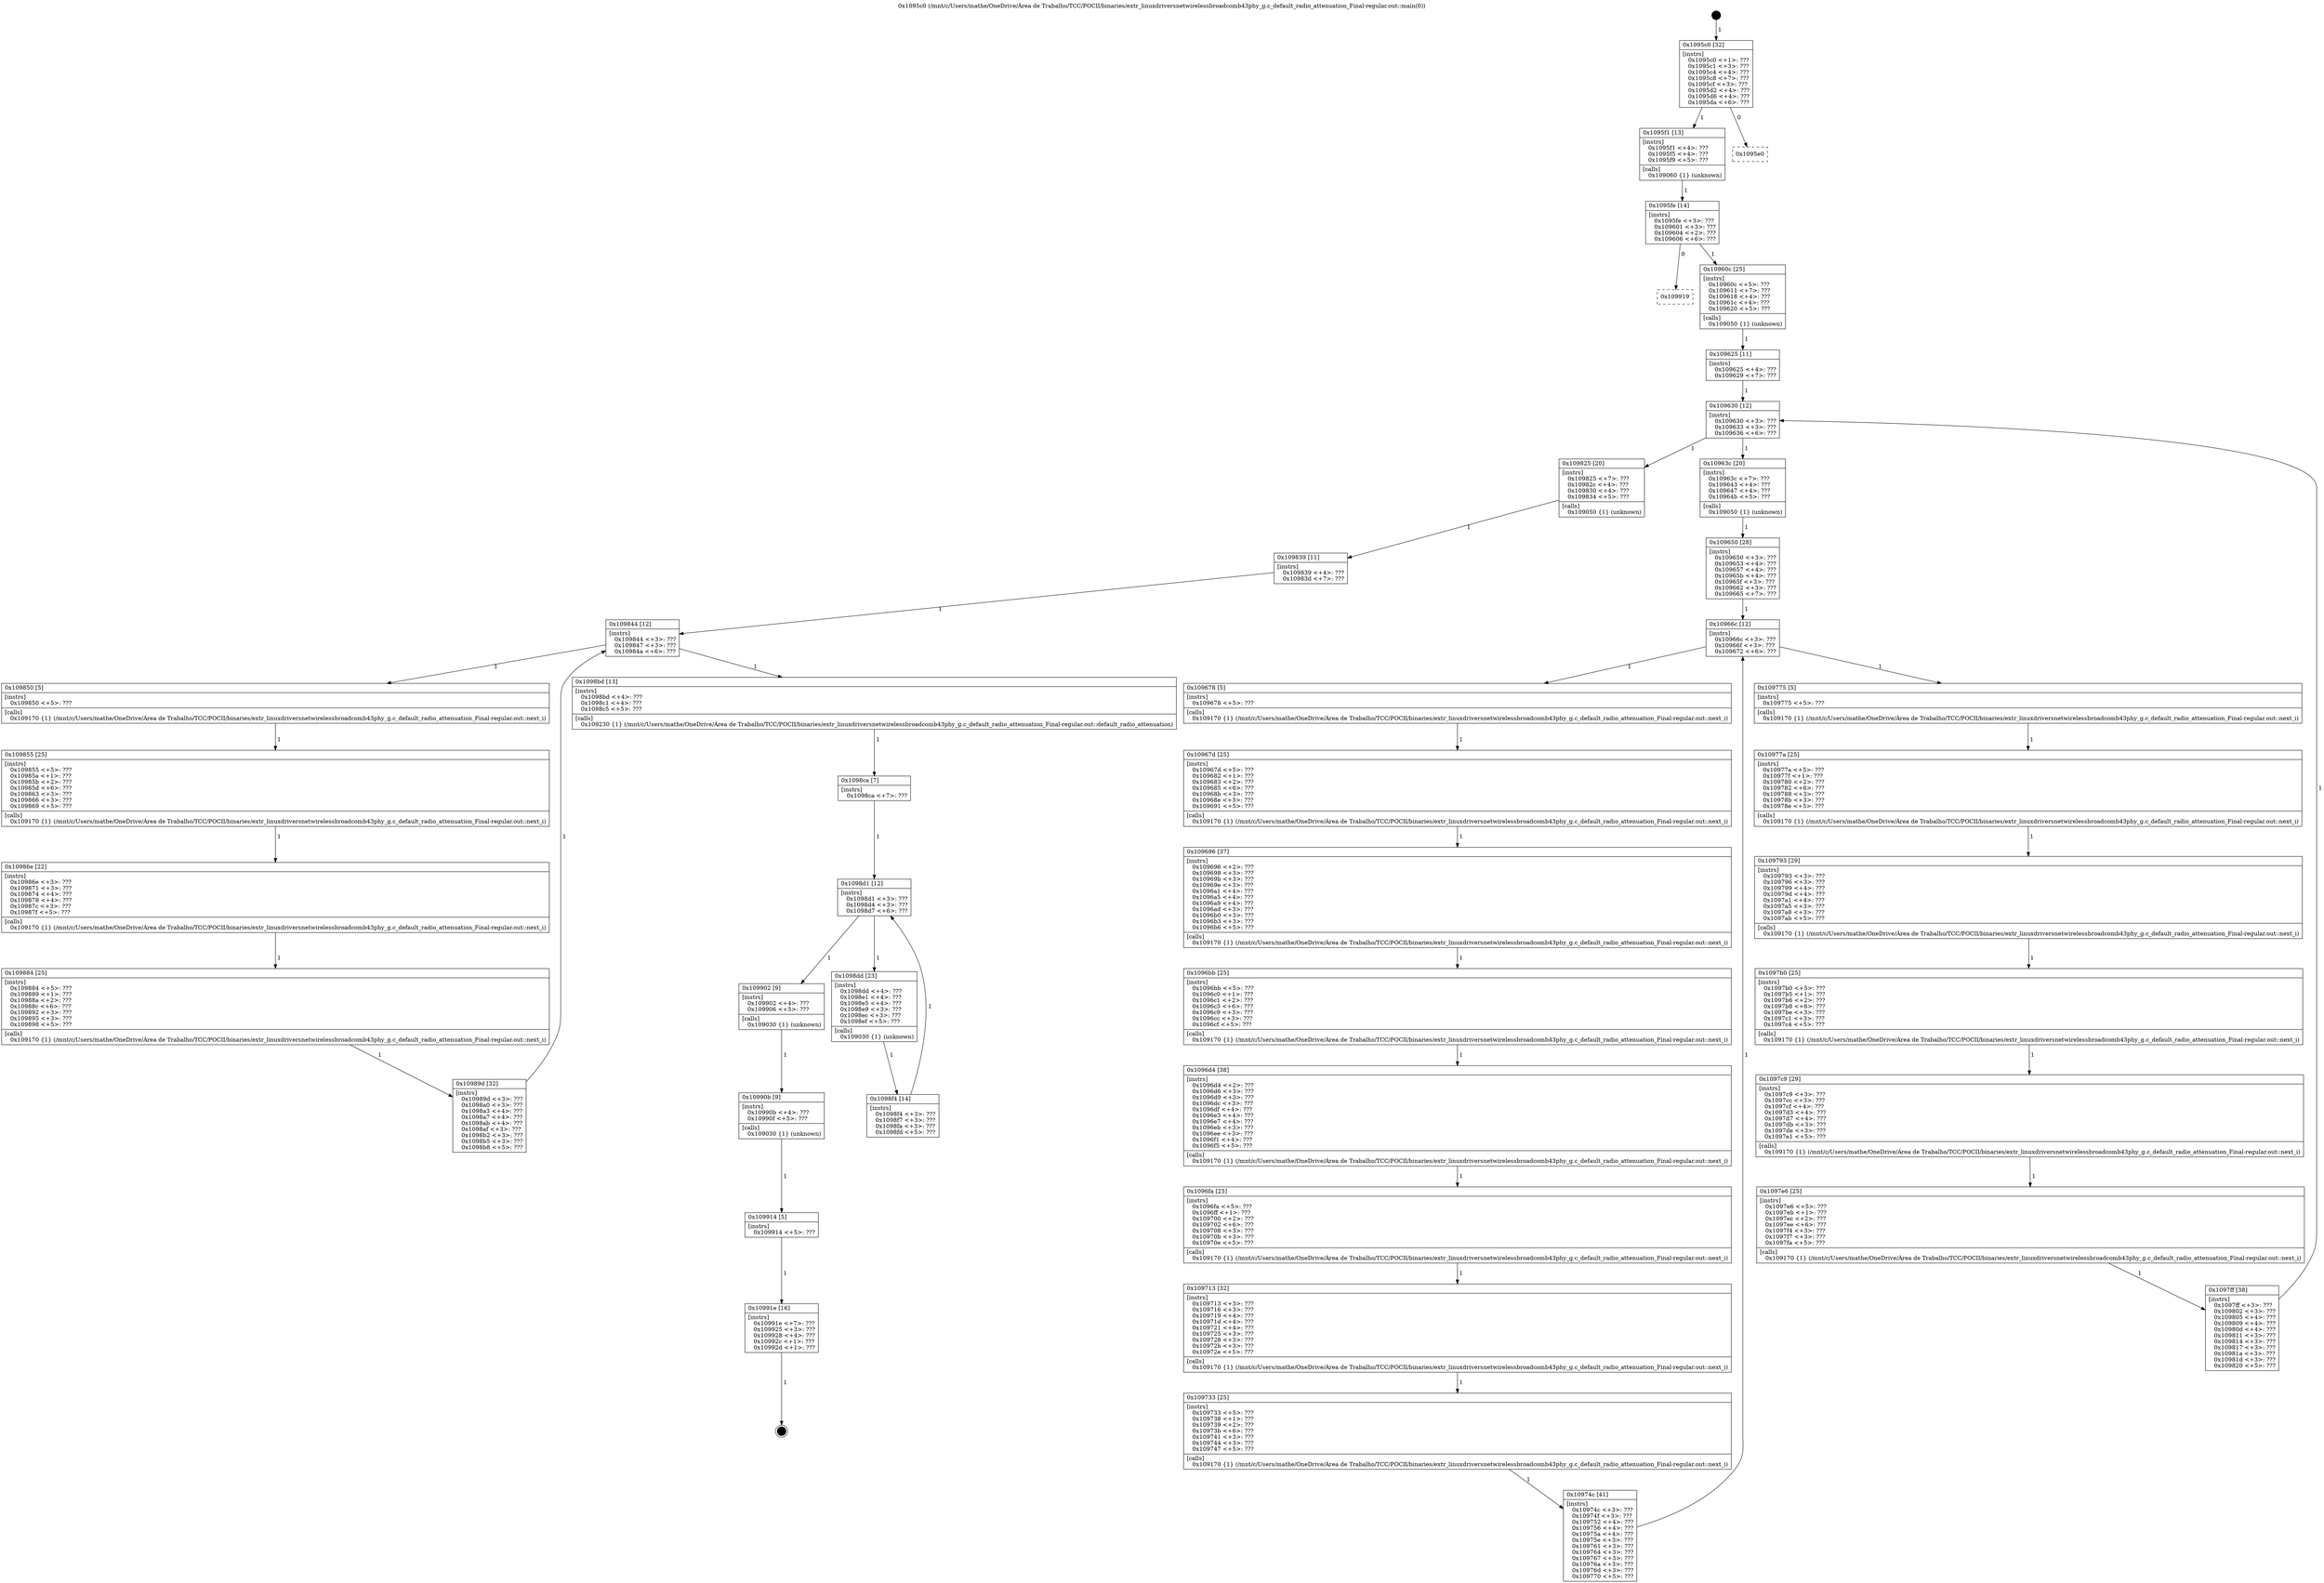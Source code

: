 digraph "0x1095c0" {
  label = "0x1095c0 (/mnt/c/Users/mathe/OneDrive/Área de Trabalho/TCC/POCII/binaries/extr_linuxdriversnetwirelessbroadcomb43phy_g.c_default_radio_attenuation_Final-regular.out::main(0))"
  labelloc = "t"
  node[shape=record]

  Entry [label="",width=0.3,height=0.3,shape=circle,fillcolor=black,style=filled]
  "0x1095c0" [label="{
     0x1095c0 [32]\l
     | [instrs]\l
     &nbsp;&nbsp;0x1095c0 \<+1\>: ???\l
     &nbsp;&nbsp;0x1095c1 \<+3\>: ???\l
     &nbsp;&nbsp;0x1095c4 \<+4\>: ???\l
     &nbsp;&nbsp;0x1095c8 \<+7\>: ???\l
     &nbsp;&nbsp;0x1095cf \<+3\>: ???\l
     &nbsp;&nbsp;0x1095d2 \<+4\>: ???\l
     &nbsp;&nbsp;0x1095d6 \<+4\>: ???\l
     &nbsp;&nbsp;0x1095da \<+6\>: ???\l
  }"]
  "0x1095f1" [label="{
     0x1095f1 [13]\l
     | [instrs]\l
     &nbsp;&nbsp;0x1095f1 \<+4\>: ???\l
     &nbsp;&nbsp;0x1095f5 \<+4\>: ???\l
     &nbsp;&nbsp;0x1095f9 \<+5\>: ???\l
     | [calls]\l
     &nbsp;&nbsp;0x109060 \{1\} (unknown)\l
  }"]
  "0x1095e0" [label="{
     0x1095e0\l
  }", style=dashed]
  "0x1095fe" [label="{
     0x1095fe [14]\l
     | [instrs]\l
     &nbsp;&nbsp;0x1095fe \<+3\>: ???\l
     &nbsp;&nbsp;0x109601 \<+3\>: ???\l
     &nbsp;&nbsp;0x109604 \<+2\>: ???\l
     &nbsp;&nbsp;0x109606 \<+6\>: ???\l
  }"]
  "0x109919" [label="{
     0x109919\l
  }", style=dashed]
  "0x10960c" [label="{
     0x10960c [25]\l
     | [instrs]\l
     &nbsp;&nbsp;0x10960c \<+5\>: ???\l
     &nbsp;&nbsp;0x109611 \<+7\>: ???\l
     &nbsp;&nbsp;0x109618 \<+4\>: ???\l
     &nbsp;&nbsp;0x10961c \<+4\>: ???\l
     &nbsp;&nbsp;0x109620 \<+5\>: ???\l
     | [calls]\l
     &nbsp;&nbsp;0x109050 \{1\} (unknown)\l
  }"]
  Exit [label="",width=0.3,height=0.3,shape=circle,fillcolor=black,style=filled,peripheries=2]
  "0x109630" [label="{
     0x109630 [12]\l
     | [instrs]\l
     &nbsp;&nbsp;0x109630 \<+3\>: ???\l
     &nbsp;&nbsp;0x109633 \<+3\>: ???\l
     &nbsp;&nbsp;0x109636 \<+6\>: ???\l
  }"]
  "0x109825" [label="{
     0x109825 [20]\l
     | [instrs]\l
     &nbsp;&nbsp;0x109825 \<+7\>: ???\l
     &nbsp;&nbsp;0x10982c \<+4\>: ???\l
     &nbsp;&nbsp;0x109830 \<+4\>: ???\l
     &nbsp;&nbsp;0x109834 \<+5\>: ???\l
     | [calls]\l
     &nbsp;&nbsp;0x109050 \{1\} (unknown)\l
  }"]
  "0x10963c" [label="{
     0x10963c [20]\l
     | [instrs]\l
     &nbsp;&nbsp;0x10963c \<+7\>: ???\l
     &nbsp;&nbsp;0x109643 \<+4\>: ???\l
     &nbsp;&nbsp;0x109647 \<+4\>: ???\l
     &nbsp;&nbsp;0x10964b \<+5\>: ???\l
     | [calls]\l
     &nbsp;&nbsp;0x109050 \{1\} (unknown)\l
  }"]
  "0x10966c" [label="{
     0x10966c [12]\l
     | [instrs]\l
     &nbsp;&nbsp;0x10966c \<+3\>: ???\l
     &nbsp;&nbsp;0x10966f \<+3\>: ???\l
     &nbsp;&nbsp;0x109672 \<+6\>: ???\l
  }"]
  "0x109775" [label="{
     0x109775 [5]\l
     | [instrs]\l
     &nbsp;&nbsp;0x109775 \<+5\>: ???\l
     | [calls]\l
     &nbsp;&nbsp;0x109170 \{1\} (/mnt/c/Users/mathe/OneDrive/Área de Trabalho/TCC/POCII/binaries/extr_linuxdriversnetwirelessbroadcomb43phy_g.c_default_radio_attenuation_Final-regular.out::next_i)\l
  }"]
  "0x109678" [label="{
     0x109678 [5]\l
     | [instrs]\l
     &nbsp;&nbsp;0x109678 \<+5\>: ???\l
     | [calls]\l
     &nbsp;&nbsp;0x109170 \{1\} (/mnt/c/Users/mathe/OneDrive/Área de Trabalho/TCC/POCII/binaries/extr_linuxdriversnetwirelessbroadcomb43phy_g.c_default_radio_attenuation_Final-regular.out::next_i)\l
  }"]
  "0x10967d" [label="{
     0x10967d [25]\l
     | [instrs]\l
     &nbsp;&nbsp;0x10967d \<+5\>: ???\l
     &nbsp;&nbsp;0x109682 \<+1\>: ???\l
     &nbsp;&nbsp;0x109683 \<+2\>: ???\l
     &nbsp;&nbsp;0x109685 \<+6\>: ???\l
     &nbsp;&nbsp;0x10968b \<+3\>: ???\l
     &nbsp;&nbsp;0x10968e \<+3\>: ???\l
     &nbsp;&nbsp;0x109691 \<+5\>: ???\l
     | [calls]\l
     &nbsp;&nbsp;0x109170 \{1\} (/mnt/c/Users/mathe/OneDrive/Área de Trabalho/TCC/POCII/binaries/extr_linuxdriversnetwirelessbroadcomb43phy_g.c_default_radio_attenuation_Final-regular.out::next_i)\l
  }"]
  "0x109696" [label="{
     0x109696 [37]\l
     | [instrs]\l
     &nbsp;&nbsp;0x109696 \<+2\>: ???\l
     &nbsp;&nbsp;0x109698 \<+3\>: ???\l
     &nbsp;&nbsp;0x10969b \<+3\>: ???\l
     &nbsp;&nbsp;0x10969e \<+3\>: ???\l
     &nbsp;&nbsp;0x1096a1 \<+4\>: ???\l
     &nbsp;&nbsp;0x1096a5 \<+4\>: ???\l
     &nbsp;&nbsp;0x1096a9 \<+4\>: ???\l
     &nbsp;&nbsp;0x1096ad \<+3\>: ???\l
     &nbsp;&nbsp;0x1096b0 \<+3\>: ???\l
     &nbsp;&nbsp;0x1096b3 \<+3\>: ???\l
     &nbsp;&nbsp;0x1096b6 \<+5\>: ???\l
     | [calls]\l
     &nbsp;&nbsp;0x109170 \{1\} (/mnt/c/Users/mathe/OneDrive/Área de Trabalho/TCC/POCII/binaries/extr_linuxdriversnetwirelessbroadcomb43phy_g.c_default_radio_attenuation_Final-regular.out::next_i)\l
  }"]
  "0x1096bb" [label="{
     0x1096bb [25]\l
     | [instrs]\l
     &nbsp;&nbsp;0x1096bb \<+5\>: ???\l
     &nbsp;&nbsp;0x1096c0 \<+1\>: ???\l
     &nbsp;&nbsp;0x1096c1 \<+2\>: ???\l
     &nbsp;&nbsp;0x1096c3 \<+6\>: ???\l
     &nbsp;&nbsp;0x1096c9 \<+3\>: ???\l
     &nbsp;&nbsp;0x1096cc \<+3\>: ???\l
     &nbsp;&nbsp;0x1096cf \<+5\>: ???\l
     | [calls]\l
     &nbsp;&nbsp;0x109170 \{1\} (/mnt/c/Users/mathe/OneDrive/Área de Trabalho/TCC/POCII/binaries/extr_linuxdriversnetwirelessbroadcomb43phy_g.c_default_radio_attenuation_Final-regular.out::next_i)\l
  }"]
  "0x1096d4" [label="{
     0x1096d4 [38]\l
     | [instrs]\l
     &nbsp;&nbsp;0x1096d4 \<+2\>: ???\l
     &nbsp;&nbsp;0x1096d6 \<+3\>: ???\l
     &nbsp;&nbsp;0x1096d9 \<+3\>: ???\l
     &nbsp;&nbsp;0x1096dc \<+3\>: ???\l
     &nbsp;&nbsp;0x1096df \<+4\>: ???\l
     &nbsp;&nbsp;0x1096e3 \<+4\>: ???\l
     &nbsp;&nbsp;0x1096e7 \<+4\>: ???\l
     &nbsp;&nbsp;0x1096eb \<+3\>: ???\l
     &nbsp;&nbsp;0x1096ee \<+3\>: ???\l
     &nbsp;&nbsp;0x1096f1 \<+4\>: ???\l
     &nbsp;&nbsp;0x1096f5 \<+5\>: ???\l
     | [calls]\l
     &nbsp;&nbsp;0x109170 \{1\} (/mnt/c/Users/mathe/OneDrive/Área de Trabalho/TCC/POCII/binaries/extr_linuxdriversnetwirelessbroadcomb43phy_g.c_default_radio_attenuation_Final-regular.out::next_i)\l
  }"]
  "0x1096fa" [label="{
     0x1096fa [25]\l
     | [instrs]\l
     &nbsp;&nbsp;0x1096fa \<+5\>: ???\l
     &nbsp;&nbsp;0x1096ff \<+1\>: ???\l
     &nbsp;&nbsp;0x109700 \<+2\>: ???\l
     &nbsp;&nbsp;0x109702 \<+6\>: ???\l
     &nbsp;&nbsp;0x109708 \<+3\>: ???\l
     &nbsp;&nbsp;0x10970b \<+3\>: ???\l
     &nbsp;&nbsp;0x10970e \<+5\>: ???\l
     | [calls]\l
     &nbsp;&nbsp;0x109170 \{1\} (/mnt/c/Users/mathe/OneDrive/Área de Trabalho/TCC/POCII/binaries/extr_linuxdriversnetwirelessbroadcomb43phy_g.c_default_radio_attenuation_Final-regular.out::next_i)\l
  }"]
  "0x109713" [label="{
     0x109713 [32]\l
     | [instrs]\l
     &nbsp;&nbsp;0x109713 \<+3\>: ???\l
     &nbsp;&nbsp;0x109716 \<+3\>: ???\l
     &nbsp;&nbsp;0x109719 \<+4\>: ???\l
     &nbsp;&nbsp;0x10971d \<+4\>: ???\l
     &nbsp;&nbsp;0x109721 \<+4\>: ???\l
     &nbsp;&nbsp;0x109725 \<+3\>: ???\l
     &nbsp;&nbsp;0x109728 \<+3\>: ???\l
     &nbsp;&nbsp;0x10972b \<+3\>: ???\l
     &nbsp;&nbsp;0x10972e \<+5\>: ???\l
     | [calls]\l
     &nbsp;&nbsp;0x109170 \{1\} (/mnt/c/Users/mathe/OneDrive/Área de Trabalho/TCC/POCII/binaries/extr_linuxdriversnetwirelessbroadcomb43phy_g.c_default_radio_attenuation_Final-regular.out::next_i)\l
  }"]
  "0x109733" [label="{
     0x109733 [25]\l
     | [instrs]\l
     &nbsp;&nbsp;0x109733 \<+5\>: ???\l
     &nbsp;&nbsp;0x109738 \<+1\>: ???\l
     &nbsp;&nbsp;0x109739 \<+2\>: ???\l
     &nbsp;&nbsp;0x10973b \<+6\>: ???\l
     &nbsp;&nbsp;0x109741 \<+3\>: ???\l
     &nbsp;&nbsp;0x109744 \<+3\>: ???\l
     &nbsp;&nbsp;0x109747 \<+5\>: ???\l
     | [calls]\l
     &nbsp;&nbsp;0x109170 \{1\} (/mnt/c/Users/mathe/OneDrive/Área de Trabalho/TCC/POCII/binaries/extr_linuxdriversnetwirelessbroadcomb43phy_g.c_default_radio_attenuation_Final-regular.out::next_i)\l
  }"]
  "0x10974c" [label="{
     0x10974c [41]\l
     | [instrs]\l
     &nbsp;&nbsp;0x10974c \<+3\>: ???\l
     &nbsp;&nbsp;0x10974f \<+3\>: ???\l
     &nbsp;&nbsp;0x109752 \<+4\>: ???\l
     &nbsp;&nbsp;0x109756 \<+4\>: ???\l
     &nbsp;&nbsp;0x10975a \<+4\>: ???\l
     &nbsp;&nbsp;0x10975e \<+3\>: ???\l
     &nbsp;&nbsp;0x109761 \<+3\>: ???\l
     &nbsp;&nbsp;0x109764 \<+3\>: ???\l
     &nbsp;&nbsp;0x109767 \<+3\>: ???\l
     &nbsp;&nbsp;0x10976a \<+3\>: ???\l
     &nbsp;&nbsp;0x10976d \<+3\>: ???\l
     &nbsp;&nbsp;0x109770 \<+5\>: ???\l
  }"]
  "0x109650" [label="{
     0x109650 [28]\l
     | [instrs]\l
     &nbsp;&nbsp;0x109650 \<+3\>: ???\l
     &nbsp;&nbsp;0x109653 \<+4\>: ???\l
     &nbsp;&nbsp;0x109657 \<+4\>: ???\l
     &nbsp;&nbsp;0x10965b \<+4\>: ???\l
     &nbsp;&nbsp;0x10965f \<+3\>: ???\l
     &nbsp;&nbsp;0x109662 \<+3\>: ???\l
     &nbsp;&nbsp;0x109665 \<+7\>: ???\l
  }"]
  "0x10977a" [label="{
     0x10977a [25]\l
     | [instrs]\l
     &nbsp;&nbsp;0x10977a \<+5\>: ???\l
     &nbsp;&nbsp;0x10977f \<+1\>: ???\l
     &nbsp;&nbsp;0x109780 \<+2\>: ???\l
     &nbsp;&nbsp;0x109782 \<+6\>: ???\l
     &nbsp;&nbsp;0x109788 \<+3\>: ???\l
     &nbsp;&nbsp;0x10978b \<+3\>: ???\l
     &nbsp;&nbsp;0x10978e \<+5\>: ???\l
     | [calls]\l
     &nbsp;&nbsp;0x109170 \{1\} (/mnt/c/Users/mathe/OneDrive/Área de Trabalho/TCC/POCII/binaries/extr_linuxdriversnetwirelessbroadcomb43phy_g.c_default_radio_attenuation_Final-regular.out::next_i)\l
  }"]
  "0x109793" [label="{
     0x109793 [29]\l
     | [instrs]\l
     &nbsp;&nbsp;0x109793 \<+3\>: ???\l
     &nbsp;&nbsp;0x109796 \<+3\>: ???\l
     &nbsp;&nbsp;0x109799 \<+4\>: ???\l
     &nbsp;&nbsp;0x10979d \<+4\>: ???\l
     &nbsp;&nbsp;0x1097a1 \<+4\>: ???\l
     &nbsp;&nbsp;0x1097a5 \<+3\>: ???\l
     &nbsp;&nbsp;0x1097a8 \<+3\>: ???\l
     &nbsp;&nbsp;0x1097ab \<+5\>: ???\l
     | [calls]\l
     &nbsp;&nbsp;0x109170 \{1\} (/mnt/c/Users/mathe/OneDrive/Área de Trabalho/TCC/POCII/binaries/extr_linuxdriversnetwirelessbroadcomb43phy_g.c_default_radio_attenuation_Final-regular.out::next_i)\l
  }"]
  "0x1097b0" [label="{
     0x1097b0 [25]\l
     | [instrs]\l
     &nbsp;&nbsp;0x1097b0 \<+5\>: ???\l
     &nbsp;&nbsp;0x1097b5 \<+1\>: ???\l
     &nbsp;&nbsp;0x1097b6 \<+2\>: ???\l
     &nbsp;&nbsp;0x1097b8 \<+6\>: ???\l
     &nbsp;&nbsp;0x1097be \<+3\>: ???\l
     &nbsp;&nbsp;0x1097c1 \<+3\>: ???\l
     &nbsp;&nbsp;0x1097c4 \<+5\>: ???\l
     | [calls]\l
     &nbsp;&nbsp;0x109170 \{1\} (/mnt/c/Users/mathe/OneDrive/Área de Trabalho/TCC/POCII/binaries/extr_linuxdriversnetwirelessbroadcomb43phy_g.c_default_radio_attenuation_Final-regular.out::next_i)\l
  }"]
  "0x1097c9" [label="{
     0x1097c9 [29]\l
     | [instrs]\l
     &nbsp;&nbsp;0x1097c9 \<+3\>: ???\l
     &nbsp;&nbsp;0x1097cc \<+3\>: ???\l
     &nbsp;&nbsp;0x1097cf \<+4\>: ???\l
     &nbsp;&nbsp;0x1097d3 \<+4\>: ???\l
     &nbsp;&nbsp;0x1097d7 \<+4\>: ???\l
     &nbsp;&nbsp;0x1097db \<+3\>: ???\l
     &nbsp;&nbsp;0x1097de \<+3\>: ???\l
     &nbsp;&nbsp;0x1097e1 \<+5\>: ???\l
     | [calls]\l
     &nbsp;&nbsp;0x109170 \{1\} (/mnt/c/Users/mathe/OneDrive/Área de Trabalho/TCC/POCII/binaries/extr_linuxdriversnetwirelessbroadcomb43phy_g.c_default_radio_attenuation_Final-regular.out::next_i)\l
  }"]
  "0x1097e6" [label="{
     0x1097e6 [25]\l
     | [instrs]\l
     &nbsp;&nbsp;0x1097e6 \<+5\>: ???\l
     &nbsp;&nbsp;0x1097eb \<+1\>: ???\l
     &nbsp;&nbsp;0x1097ec \<+2\>: ???\l
     &nbsp;&nbsp;0x1097ee \<+6\>: ???\l
     &nbsp;&nbsp;0x1097f4 \<+3\>: ???\l
     &nbsp;&nbsp;0x1097f7 \<+3\>: ???\l
     &nbsp;&nbsp;0x1097fa \<+5\>: ???\l
     | [calls]\l
     &nbsp;&nbsp;0x109170 \{1\} (/mnt/c/Users/mathe/OneDrive/Área de Trabalho/TCC/POCII/binaries/extr_linuxdriversnetwirelessbroadcomb43phy_g.c_default_radio_attenuation_Final-regular.out::next_i)\l
  }"]
  "0x1097ff" [label="{
     0x1097ff [38]\l
     | [instrs]\l
     &nbsp;&nbsp;0x1097ff \<+3\>: ???\l
     &nbsp;&nbsp;0x109802 \<+3\>: ???\l
     &nbsp;&nbsp;0x109805 \<+4\>: ???\l
     &nbsp;&nbsp;0x109809 \<+4\>: ???\l
     &nbsp;&nbsp;0x10980d \<+4\>: ???\l
     &nbsp;&nbsp;0x109811 \<+3\>: ???\l
     &nbsp;&nbsp;0x109814 \<+3\>: ???\l
     &nbsp;&nbsp;0x109817 \<+3\>: ???\l
     &nbsp;&nbsp;0x10981a \<+3\>: ???\l
     &nbsp;&nbsp;0x10981d \<+3\>: ???\l
     &nbsp;&nbsp;0x109820 \<+5\>: ???\l
  }"]
  "0x109625" [label="{
     0x109625 [11]\l
     | [instrs]\l
     &nbsp;&nbsp;0x109625 \<+4\>: ???\l
     &nbsp;&nbsp;0x109629 \<+7\>: ???\l
  }"]
  "0x109844" [label="{
     0x109844 [12]\l
     | [instrs]\l
     &nbsp;&nbsp;0x109844 \<+3\>: ???\l
     &nbsp;&nbsp;0x109847 \<+3\>: ???\l
     &nbsp;&nbsp;0x10984a \<+6\>: ???\l
  }"]
  "0x1098bd" [label="{
     0x1098bd [13]\l
     | [instrs]\l
     &nbsp;&nbsp;0x1098bd \<+4\>: ???\l
     &nbsp;&nbsp;0x1098c1 \<+4\>: ???\l
     &nbsp;&nbsp;0x1098c5 \<+5\>: ???\l
     | [calls]\l
     &nbsp;&nbsp;0x109230 \{1\} (/mnt/c/Users/mathe/OneDrive/Área de Trabalho/TCC/POCII/binaries/extr_linuxdriversnetwirelessbroadcomb43phy_g.c_default_radio_attenuation_Final-regular.out::default_radio_attenuation)\l
  }"]
  "0x109850" [label="{
     0x109850 [5]\l
     | [instrs]\l
     &nbsp;&nbsp;0x109850 \<+5\>: ???\l
     | [calls]\l
     &nbsp;&nbsp;0x109170 \{1\} (/mnt/c/Users/mathe/OneDrive/Área de Trabalho/TCC/POCII/binaries/extr_linuxdriversnetwirelessbroadcomb43phy_g.c_default_radio_attenuation_Final-regular.out::next_i)\l
  }"]
  "0x109855" [label="{
     0x109855 [25]\l
     | [instrs]\l
     &nbsp;&nbsp;0x109855 \<+5\>: ???\l
     &nbsp;&nbsp;0x10985a \<+1\>: ???\l
     &nbsp;&nbsp;0x10985b \<+2\>: ???\l
     &nbsp;&nbsp;0x10985d \<+6\>: ???\l
     &nbsp;&nbsp;0x109863 \<+3\>: ???\l
     &nbsp;&nbsp;0x109866 \<+3\>: ???\l
     &nbsp;&nbsp;0x109869 \<+5\>: ???\l
     | [calls]\l
     &nbsp;&nbsp;0x109170 \{1\} (/mnt/c/Users/mathe/OneDrive/Área de Trabalho/TCC/POCII/binaries/extr_linuxdriversnetwirelessbroadcomb43phy_g.c_default_radio_attenuation_Final-regular.out::next_i)\l
  }"]
  "0x10986e" [label="{
     0x10986e [22]\l
     | [instrs]\l
     &nbsp;&nbsp;0x10986e \<+3\>: ???\l
     &nbsp;&nbsp;0x109871 \<+3\>: ???\l
     &nbsp;&nbsp;0x109874 \<+4\>: ???\l
     &nbsp;&nbsp;0x109878 \<+4\>: ???\l
     &nbsp;&nbsp;0x10987c \<+3\>: ???\l
     &nbsp;&nbsp;0x10987f \<+5\>: ???\l
     | [calls]\l
     &nbsp;&nbsp;0x109170 \{1\} (/mnt/c/Users/mathe/OneDrive/Área de Trabalho/TCC/POCII/binaries/extr_linuxdriversnetwirelessbroadcomb43phy_g.c_default_radio_attenuation_Final-regular.out::next_i)\l
  }"]
  "0x109884" [label="{
     0x109884 [25]\l
     | [instrs]\l
     &nbsp;&nbsp;0x109884 \<+5\>: ???\l
     &nbsp;&nbsp;0x109889 \<+1\>: ???\l
     &nbsp;&nbsp;0x10988a \<+2\>: ???\l
     &nbsp;&nbsp;0x10988c \<+6\>: ???\l
     &nbsp;&nbsp;0x109892 \<+3\>: ???\l
     &nbsp;&nbsp;0x109895 \<+3\>: ???\l
     &nbsp;&nbsp;0x109898 \<+5\>: ???\l
     | [calls]\l
     &nbsp;&nbsp;0x109170 \{1\} (/mnt/c/Users/mathe/OneDrive/Área de Trabalho/TCC/POCII/binaries/extr_linuxdriversnetwirelessbroadcomb43phy_g.c_default_radio_attenuation_Final-regular.out::next_i)\l
  }"]
  "0x10989d" [label="{
     0x10989d [32]\l
     | [instrs]\l
     &nbsp;&nbsp;0x10989d \<+3\>: ???\l
     &nbsp;&nbsp;0x1098a0 \<+3\>: ???\l
     &nbsp;&nbsp;0x1098a3 \<+4\>: ???\l
     &nbsp;&nbsp;0x1098a7 \<+4\>: ???\l
     &nbsp;&nbsp;0x1098ab \<+4\>: ???\l
     &nbsp;&nbsp;0x1098af \<+3\>: ???\l
     &nbsp;&nbsp;0x1098b2 \<+3\>: ???\l
     &nbsp;&nbsp;0x1098b5 \<+3\>: ???\l
     &nbsp;&nbsp;0x1098b8 \<+5\>: ???\l
  }"]
  "0x109839" [label="{
     0x109839 [11]\l
     | [instrs]\l
     &nbsp;&nbsp;0x109839 \<+4\>: ???\l
     &nbsp;&nbsp;0x10983d \<+7\>: ???\l
  }"]
  "0x1098d1" [label="{
     0x1098d1 [12]\l
     | [instrs]\l
     &nbsp;&nbsp;0x1098d1 \<+3\>: ???\l
     &nbsp;&nbsp;0x1098d4 \<+3\>: ???\l
     &nbsp;&nbsp;0x1098d7 \<+6\>: ???\l
  }"]
  "0x109902" [label="{
     0x109902 [9]\l
     | [instrs]\l
     &nbsp;&nbsp;0x109902 \<+4\>: ???\l
     &nbsp;&nbsp;0x109906 \<+5\>: ???\l
     | [calls]\l
     &nbsp;&nbsp;0x109030 \{1\} (unknown)\l
  }"]
  "0x1098dd" [label="{
     0x1098dd [23]\l
     | [instrs]\l
     &nbsp;&nbsp;0x1098dd \<+4\>: ???\l
     &nbsp;&nbsp;0x1098e1 \<+4\>: ???\l
     &nbsp;&nbsp;0x1098e5 \<+4\>: ???\l
     &nbsp;&nbsp;0x1098e9 \<+3\>: ???\l
     &nbsp;&nbsp;0x1098ec \<+3\>: ???\l
     &nbsp;&nbsp;0x1098ef \<+5\>: ???\l
     | [calls]\l
     &nbsp;&nbsp;0x109030 \{1\} (unknown)\l
  }"]
  "0x1098f4" [label="{
     0x1098f4 [14]\l
     | [instrs]\l
     &nbsp;&nbsp;0x1098f4 \<+3\>: ???\l
     &nbsp;&nbsp;0x1098f7 \<+3\>: ???\l
     &nbsp;&nbsp;0x1098fa \<+3\>: ???\l
     &nbsp;&nbsp;0x1098fd \<+5\>: ???\l
  }"]
  "0x1098ca" [label="{
     0x1098ca [7]\l
     | [instrs]\l
     &nbsp;&nbsp;0x1098ca \<+7\>: ???\l
  }"]
  "0x10990b" [label="{
     0x10990b [9]\l
     | [instrs]\l
     &nbsp;&nbsp;0x10990b \<+4\>: ???\l
     &nbsp;&nbsp;0x10990f \<+5\>: ???\l
     | [calls]\l
     &nbsp;&nbsp;0x109030 \{1\} (unknown)\l
  }"]
  "0x109914" [label="{
     0x109914 [5]\l
     | [instrs]\l
     &nbsp;&nbsp;0x109914 \<+5\>: ???\l
  }"]
  "0x10991e" [label="{
     0x10991e [16]\l
     | [instrs]\l
     &nbsp;&nbsp;0x10991e \<+7\>: ???\l
     &nbsp;&nbsp;0x109925 \<+3\>: ???\l
     &nbsp;&nbsp;0x109928 \<+4\>: ???\l
     &nbsp;&nbsp;0x10992c \<+1\>: ???\l
     &nbsp;&nbsp;0x10992d \<+1\>: ???\l
  }"]
  Entry -> "0x1095c0" [label=" 1"]
  "0x1095c0" -> "0x1095f1" [label=" 1"]
  "0x1095c0" -> "0x1095e0" [label=" 0"]
  "0x1095f1" -> "0x1095fe" [label=" 1"]
  "0x1095fe" -> "0x109919" [label=" 0"]
  "0x1095fe" -> "0x10960c" [label=" 1"]
  "0x10991e" -> Exit [label=" 1"]
  "0x10960c" -> "0x109625" [label=" 1"]
  "0x109630" -> "0x109825" [label=" 1"]
  "0x109630" -> "0x10963c" [label=" 1"]
  "0x10963c" -> "0x109650" [label=" 1"]
  "0x10966c" -> "0x109775" [label=" 1"]
  "0x10966c" -> "0x109678" [label=" 1"]
  "0x109678" -> "0x10967d" [label=" 1"]
  "0x10967d" -> "0x109696" [label=" 1"]
  "0x109696" -> "0x1096bb" [label=" 1"]
  "0x1096bb" -> "0x1096d4" [label=" 1"]
  "0x1096d4" -> "0x1096fa" [label=" 1"]
  "0x1096fa" -> "0x109713" [label=" 1"]
  "0x109713" -> "0x109733" [label=" 1"]
  "0x109733" -> "0x10974c" [label=" 1"]
  "0x109650" -> "0x10966c" [label=" 1"]
  "0x10974c" -> "0x10966c" [label=" 1"]
  "0x109775" -> "0x10977a" [label=" 1"]
  "0x10977a" -> "0x109793" [label=" 1"]
  "0x109793" -> "0x1097b0" [label=" 1"]
  "0x1097b0" -> "0x1097c9" [label=" 1"]
  "0x1097c9" -> "0x1097e6" [label=" 1"]
  "0x1097e6" -> "0x1097ff" [label=" 1"]
  "0x109625" -> "0x109630" [label=" 1"]
  "0x1097ff" -> "0x109630" [label=" 1"]
  "0x109825" -> "0x109839" [label=" 1"]
  "0x109844" -> "0x1098bd" [label=" 1"]
  "0x109844" -> "0x109850" [label=" 1"]
  "0x109850" -> "0x109855" [label=" 1"]
  "0x109855" -> "0x10986e" [label=" 1"]
  "0x10986e" -> "0x109884" [label=" 1"]
  "0x109884" -> "0x10989d" [label=" 1"]
  "0x109839" -> "0x109844" [label=" 1"]
  "0x10989d" -> "0x109844" [label=" 1"]
  "0x1098bd" -> "0x1098ca" [label=" 1"]
  "0x1098d1" -> "0x109902" [label=" 1"]
  "0x1098d1" -> "0x1098dd" [label=" 1"]
  "0x1098dd" -> "0x1098f4" [label=" 1"]
  "0x1098ca" -> "0x1098d1" [label=" 1"]
  "0x1098f4" -> "0x1098d1" [label=" 1"]
  "0x109902" -> "0x10990b" [label=" 1"]
  "0x10990b" -> "0x109914" [label=" 1"]
  "0x109914" -> "0x10991e" [label=" 1"]
}
